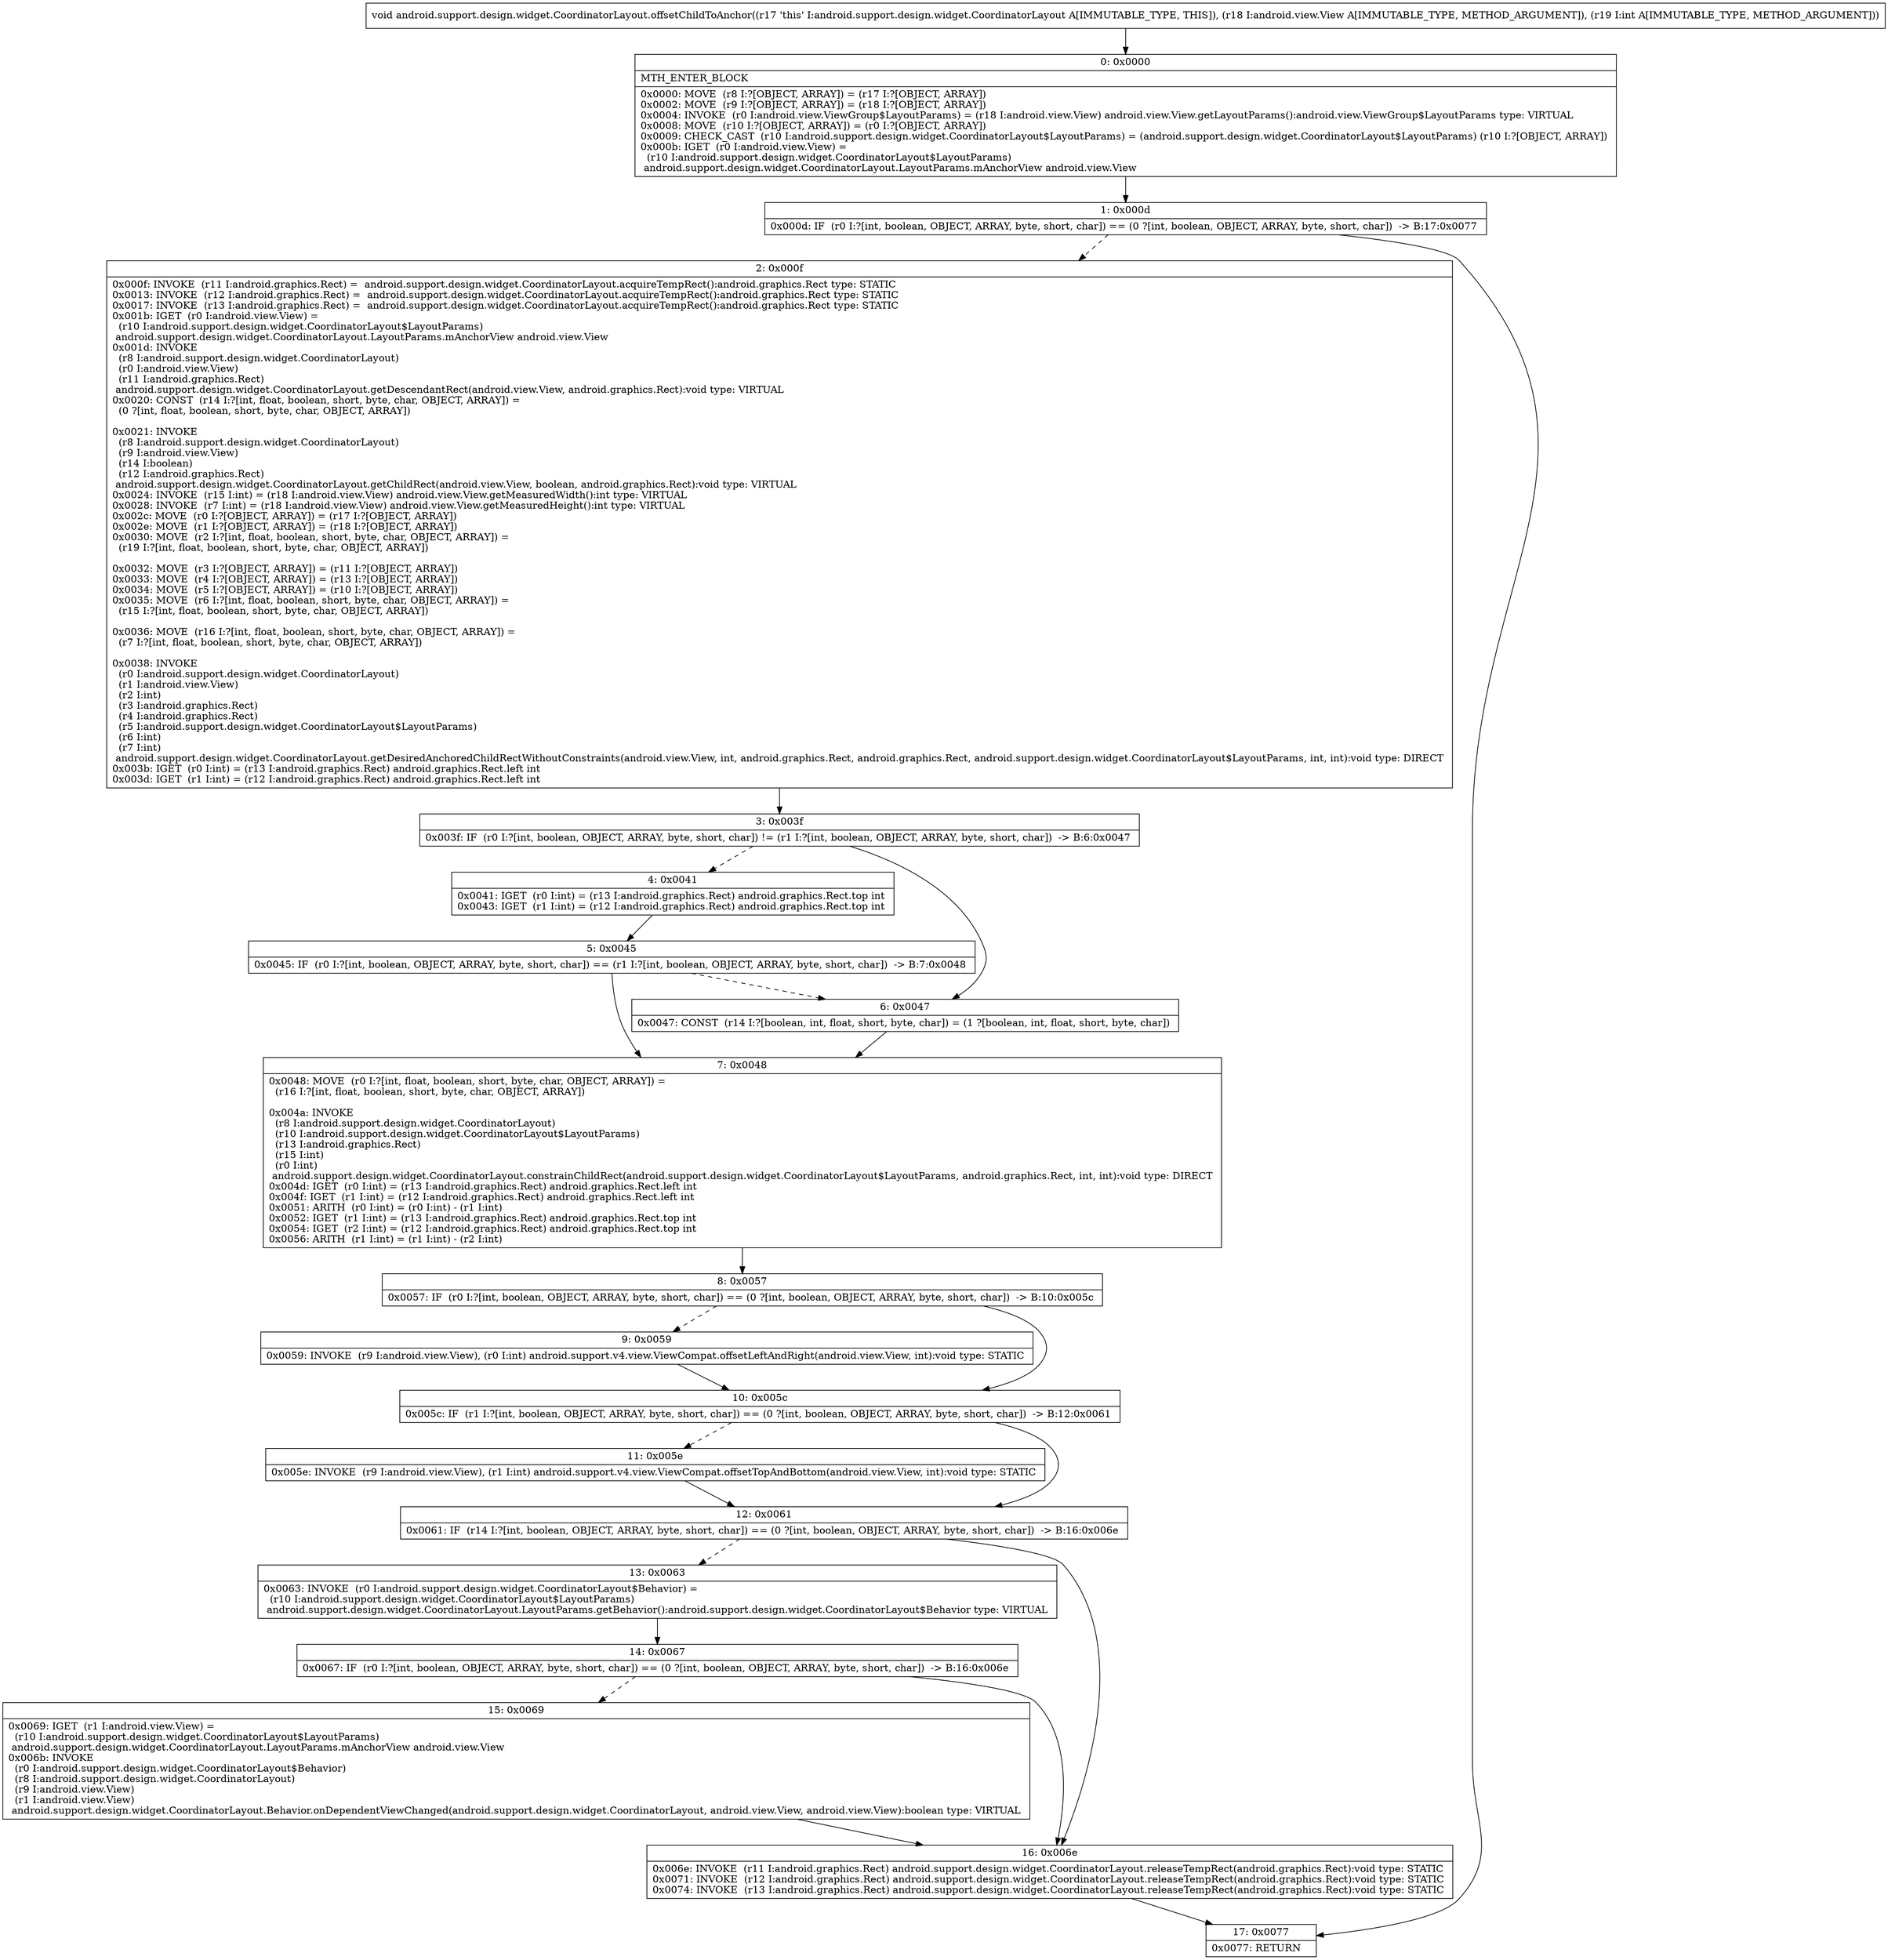 digraph "CFG forandroid.support.design.widget.CoordinatorLayout.offsetChildToAnchor(Landroid\/view\/View;I)V" {
Node_0 [shape=record,label="{0\:\ 0x0000|MTH_ENTER_BLOCK\l|0x0000: MOVE  (r8 I:?[OBJECT, ARRAY]) = (r17 I:?[OBJECT, ARRAY]) \l0x0002: MOVE  (r9 I:?[OBJECT, ARRAY]) = (r18 I:?[OBJECT, ARRAY]) \l0x0004: INVOKE  (r0 I:android.view.ViewGroup$LayoutParams) = (r18 I:android.view.View) android.view.View.getLayoutParams():android.view.ViewGroup$LayoutParams type: VIRTUAL \l0x0008: MOVE  (r10 I:?[OBJECT, ARRAY]) = (r0 I:?[OBJECT, ARRAY]) \l0x0009: CHECK_CAST  (r10 I:android.support.design.widget.CoordinatorLayout$LayoutParams) = (android.support.design.widget.CoordinatorLayout$LayoutParams) (r10 I:?[OBJECT, ARRAY]) \l0x000b: IGET  (r0 I:android.view.View) = \l  (r10 I:android.support.design.widget.CoordinatorLayout$LayoutParams)\l android.support.design.widget.CoordinatorLayout.LayoutParams.mAnchorView android.view.View \l}"];
Node_1 [shape=record,label="{1\:\ 0x000d|0x000d: IF  (r0 I:?[int, boolean, OBJECT, ARRAY, byte, short, char]) == (0 ?[int, boolean, OBJECT, ARRAY, byte, short, char])  \-\> B:17:0x0077 \l}"];
Node_2 [shape=record,label="{2\:\ 0x000f|0x000f: INVOKE  (r11 I:android.graphics.Rect) =  android.support.design.widget.CoordinatorLayout.acquireTempRect():android.graphics.Rect type: STATIC \l0x0013: INVOKE  (r12 I:android.graphics.Rect) =  android.support.design.widget.CoordinatorLayout.acquireTempRect():android.graphics.Rect type: STATIC \l0x0017: INVOKE  (r13 I:android.graphics.Rect) =  android.support.design.widget.CoordinatorLayout.acquireTempRect():android.graphics.Rect type: STATIC \l0x001b: IGET  (r0 I:android.view.View) = \l  (r10 I:android.support.design.widget.CoordinatorLayout$LayoutParams)\l android.support.design.widget.CoordinatorLayout.LayoutParams.mAnchorView android.view.View \l0x001d: INVOKE  \l  (r8 I:android.support.design.widget.CoordinatorLayout)\l  (r0 I:android.view.View)\l  (r11 I:android.graphics.Rect)\l android.support.design.widget.CoordinatorLayout.getDescendantRect(android.view.View, android.graphics.Rect):void type: VIRTUAL \l0x0020: CONST  (r14 I:?[int, float, boolean, short, byte, char, OBJECT, ARRAY]) = \l  (0 ?[int, float, boolean, short, byte, char, OBJECT, ARRAY])\l \l0x0021: INVOKE  \l  (r8 I:android.support.design.widget.CoordinatorLayout)\l  (r9 I:android.view.View)\l  (r14 I:boolean)\l  (r12 I:android.graphics.Rect)\l android.support.design.widget.CoordinatorLayout.getChildRect(android.view.View, boolean, android.graphics.Rect):void type: VIRTUAL \l0x0024: INVOKE  (r15 I:int) = (r18 I:android.view.View) android.view.View.getMeasuredWidth():int type: VIRTUAL \l0x0028: INVOKE  (r7 I:int) = (r18 I:android.view.View) android.view.View.getMeasuredHeight():int type: VIRTUAL \l0x002c: MOVE  (r0 I:?[OBJECT, ARRAY]) = (r17 I:?[OBJECT, ARRAY]) \l0x002e: MOVE  (r1 I:?[OBJECT, ARRAY]) = (r18 I:?[OBJECT, ARRAY]) \l0x0030: MOVE  (r2 I:?[int, float, boolean, short, byte, char, OBJECT, ARRAY]) = \l  (r19 I:?[int, float, boolean, short, byte, char, OBJECT, ARRAY])\l \l0x0032: MOVE  (r3 I:?[OBJECT, ARRAY]) = (r11 I:?[OBJECT, ARRAY]) \l0x0033: MOVE  (r4 I:?[OBJECT, ARRAY]) = (r13 I:?[OBJECT, ARRAY]) \l0x0034: MOVE  (r5 I:?[OBJECT, ARRAY]) = (r10 I:?[OBJECT, ARRAY]) \l0x0035: MOVE  (r6 I:?[int, float, boolean, short, byte, char, OBJECT, ARRAY]) = \l  (r15 I:?[int, float, boolean, short, byte, char, OBJECT, ARRAY])\l \l0x0036: MOVE  (r16 I:?[int, float, boolean, short, byte, char, OBJECT, ARRAY]) = \l  (r7 I:?[int, float, boolean, short, byte, char, OBJECT, ARRAY])\l \l0x0038: INVOKE  \l  (r0 I:android.support.design.widget.CoordinatorLayout)\l  (r1 I:android.view.View)\l  (r2 I:int)\l  (r3 I:android.graphics.Rect)\l  (r4 I:android.graphics.Rect)\l  (r5 I:android.support.design.widget.CoordinatorLayout$LayoutParams)\l  (r6 I:int)\l  (r7 I:int)\l android.support.design.widget.CoordinatorLayout.getDesiredAnchoredChildRectWithoutConstraints(android.view.View, int, android.graphics.Rect, android.graphics.Rect, android.support.design.widget.CoordinatorLayout$LayoutParams, int, int):void type: DIRECT \l0x003b: IGET  (r0 I:int) = (r13 I:android.graphics.Rect) android.graphics.Rect.left int \l0x003d: IGET  (r1 I:int) = (r12 I:android.graphics.Rect) android.graphics.Rect.left int \l}"];
Node_3 [shape=record,label="{3\:\ 0x003f|0x003f: IF  (r0 I:?[int, boolean, OBJECT, ARRAY, byte, short, char]) != (r1 I:?[int, boolean, OBJECT, ARRAY, byte, short, char])  \-\> B:6:0x0047 \l}"];
Node_4 [shape=record,label="{4\:\ 0x0041|0x0041: IGET  (r0 I:int) = (r13 I:android.graphics.Rect) android.graphics.Rect.top int \l0x0043: IGET  (r1 I:int) = (r12 I:android.graphics.Rect) android.graphics.Rect.top int \l}"];
Node_5 [shape=record,label="{5\:\ 0x0045|0x0045: IF  (r0 I:?[int, boolean, OBJECT, ARRAY, byte, short, char]) == (r1 I:?[int, boolean, OBJECT, ARRAY, byte, short, char])  \-\> B:7:0x0048 \l}"];
Node_6 [shape=record,label="{6\:\ 0x0047|0x0047: CONST  (r14 I:?[boolean, int, float, short, byte, char]) = (1 ?[boolean, int, float, short, byte, char]) \l}"];
Node_7 [shape=record,label="{7\:\ 0x0048|0x0048: MOVE  (r0 I:?[int, float, boolean, short, byte, char, OBJECT, ARRAY]) = \l  (r16 I:?[int, float, boolean, short, byte, char, OBJECT, ARRAY])\l \l0x004a: INVOKE  \l  (r8 I:android.support.design.widget.CoordinatorLayout)\l  (r10 I:android.support.design.widget.CoordinatorLayout$LayoutParams)\l  (r13 I:android.graphics.Rect)\l  (r15 I:int)\l  (r0 I:int)\l android.support.design.widget.CoordinatorLayout.constrainChildRect(android.support.design.widget.CoordinatorLayout$LayoutParams, android.graphics.Rect, int, int):void type: DIRECT \l0x004d: IGET  (r0 I:int) = (r13 I:android.graphics.Rect) android.graphics.Rect.left int \l0x004f: IGET  (r1 I:int) = (r12 I:android.graphics.Rect) android.graphics.Rect.left int \l0x0051: ARITH  (r0 I:int) = (r0 I:int) \- (r1 I:int) \l0x0052: IGET  (r1 I:int) = (r13 I:android.graphics.Rect) android.graphics.Rect.top int \l0x0054: IGET  (r2 I:int) = (r12 I:android.graphics.Rect) android.graphics.Rect.top int \l0x0056: ARITH  (r1 I:int) = (r1 I:int) \- (r2 I:int) \l}"];
Node_8 [shape=record,label="{8\:\ 0x0057|0x0057: IF  (r0 I:?[int, boolean, OBJECT, ARRAY, byte, short, char]) == (0 ?[int, boolean, OBJECT, ARRAY, byte, short, char])  \-\> B:10:0x005c \l}"];
Node_9 [shape=record,label="{9\:\ 0x0059|0x0059: INVOKE  (r9 I:android.view.View), (r0 I:int) android.support.v4.view.ViewCompat.offsetLeftAndRight(android.view.View, int):void type: STATIC \l}"];
Node_10 [shape=record,label="{10\:\ 0x005c|0x005c: IF  (r1 I:?[int, boolean, OBJECT, ARRAY, byte, short, char]) == (0 ?[int, boolean, OBJECT, ARRAY, byte, short, char])  \-\> B:12:0x0061 \l}"];
Node_11 [shape=record,label="{11\:\ 0x005e|0x005e: INVOKE  (r9 I:android.view.View), (r1 I:int) android.support.v4.view.ViewCompat.offsetTopAndBottom(android.view.View, int):void type: STATIC \l}"];
Node_12 [shape=record,label="{12\:\ 0x0061|0x0061: IF  (r14 I:?[int, boolean, OBJECT, ARRAY, byte, short, char]) == (0 ?[int, boolean, OBJECT, ARRAY, byte, short, char])  \-\> B:16:0x006e \l}"];
Node_13 [shape=record,label="{13\:\ 0x0063|0x0063: INVOKE  (r0 I:android.support.design.widget.CoordinatorLayout$Behavior) = \l  (r10 I:android.support.design.widget.CoordinatorLayout$LayoutParams)\l android.support.design.widget.CoordinatorLayout.LayoutParams.getBehavior():android.support.design.widget.CoordinatorLayout$Behavior type: VIRTUAL \l}"];
Node_14 [shape=record,label="{14\:\ 0x0067|0x0067: IF  (r0 I:?[int, boolean, OBJECT, ARRAY, byte, short, char]) == (0 ?[int, boolean, OBJECT, ARRAY, byte, short, char])  \-\> B:16:0x006e \l}"];
Node_15 [shape=record,label="{15\:\ 0x0069|0x0069: IGET  (r1 I:android.view.View) = \l  (r10 I:android.support.design.widget.CoordinatorLayout$LayoutParams)\l android.support.design.widget.CoordinatorLayout.LayoutParams.mAnchorView android.view.View \l0x006b: INVOKE  \l  (r0 I:android.support.design.widget.CoordinatorLayout$Behavior)\l  (r8 I:android.support.design.widget.CoordinatorLayout)\l  (r9 I:android.view.View)\l  (r1 I:android.view.View)\l android.support.design.widget.CoordinatorLayout.Behavior.onDependentViewChanged(android.support.design.widget.CoordinatorLayout, android.view.View, android.view.View):boolean type: VIRTUAL \l}"];
Node_16 [shape=record,label="{16\:\ 0x006e|0x006e: INVOKE  (r11 I:android.graphics.Rect) android.support.design.widget.CoordinatorLayout.releaseTempRect(android.graphics.Rect):void type: STATIC \l0x0071: INVOKE  (r12 I:android.graphics.Rect) android.support.design.widget.CoordinatorLayout.releaseTempRect(android.graphics.Rect):void type: STATIC \l0x0074: INVOKE  (r13 I:android.graphics.Rect) android.support.design.widget.CoordinatorLayout.releaseTempRect(android.graphics.Rect):void type: STATIC \l}"];
Node_17 [shape=record,label="{17\:\ 0x0077|0x0077: RETURN   \l}"];
MethodNode[shape=record,label="{void android.support.design.widget.CoordinatorLayout.offsetChildToAnchor((r17 'this' I:android.support.design.widget.CoordinatorLayout A[IMMUTABLE_TYPE, THIS]), (r18 I:android.view.View A[IMMUTABLE_TYPE, METHOD_ARGUMENT]), (r19 I:int A[IMMUTABLE_TYPE, METHOD_ARGUMENT])) }"];
MethodNode -> Node_0;
Node_0 -> Node_1;
Node_1 -> Node_2[style=dashed];
Node_1 -> Node_17;
Node_2 -> Node_3;
Node_3 -> Node_4[style=dashed];
Node_3 -> Node_6;
Node_4 -> Node_5;
Node_5 -> Node_6[style=dashed];
Node_5 -> Node_7;
Node_6 -> Node_7;
Node_7 -> Node_8;
Node_8 -> Node_9[style=dashed];
Node_8 -> Node_10;
Node_9 -> Node_10;
Node_10 -> Node_11[style=dashed];
Node_10 -> Node_12;
Node_11 -> Node_12;
Node_12 -> Node_13[style=dashed];
Node_12 -> Node_16;
Node_13 -> Node_14;
Node_14 -> Node_15[style=dashed];
Node_14 -> Node_16;
Node_15 -> Node_16;
Node_16 -> Node_17;
}

